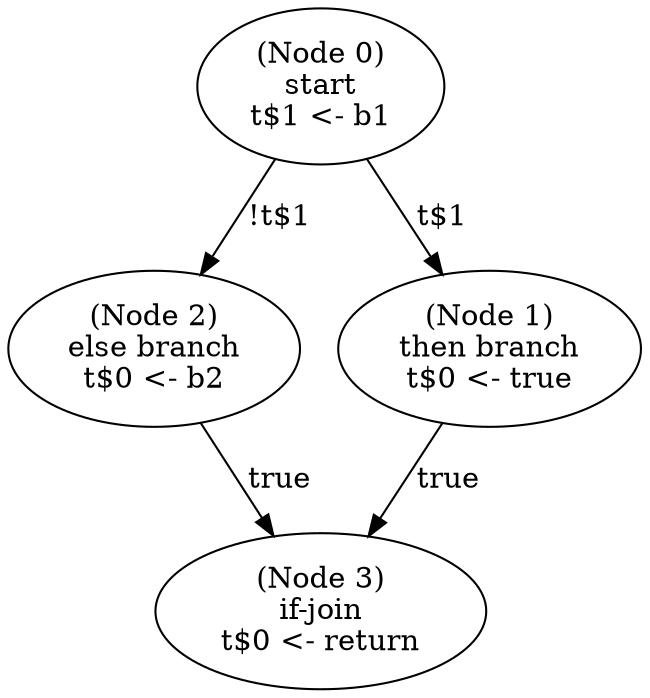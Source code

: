 digraph or_pre {
  n0 [label="(Node 0)\nstart\nt$1 <- b1\n"];
 n0 -> n2 [label="!t$1"];
 n0 -> n1 [label="t$1"];
  n1 [label="(Node 1)\nthen branch\nt$0 <- true\n"];
 n1 -> n3 [label="true"];
  n2 [label="(Node 2)\nelse branch\nt$0 <- b2\n"];
 n2 -> n3 [label="true"];
  n3 [label="(Node 3)\nif-join\nt$0 <- return\n"];
}
